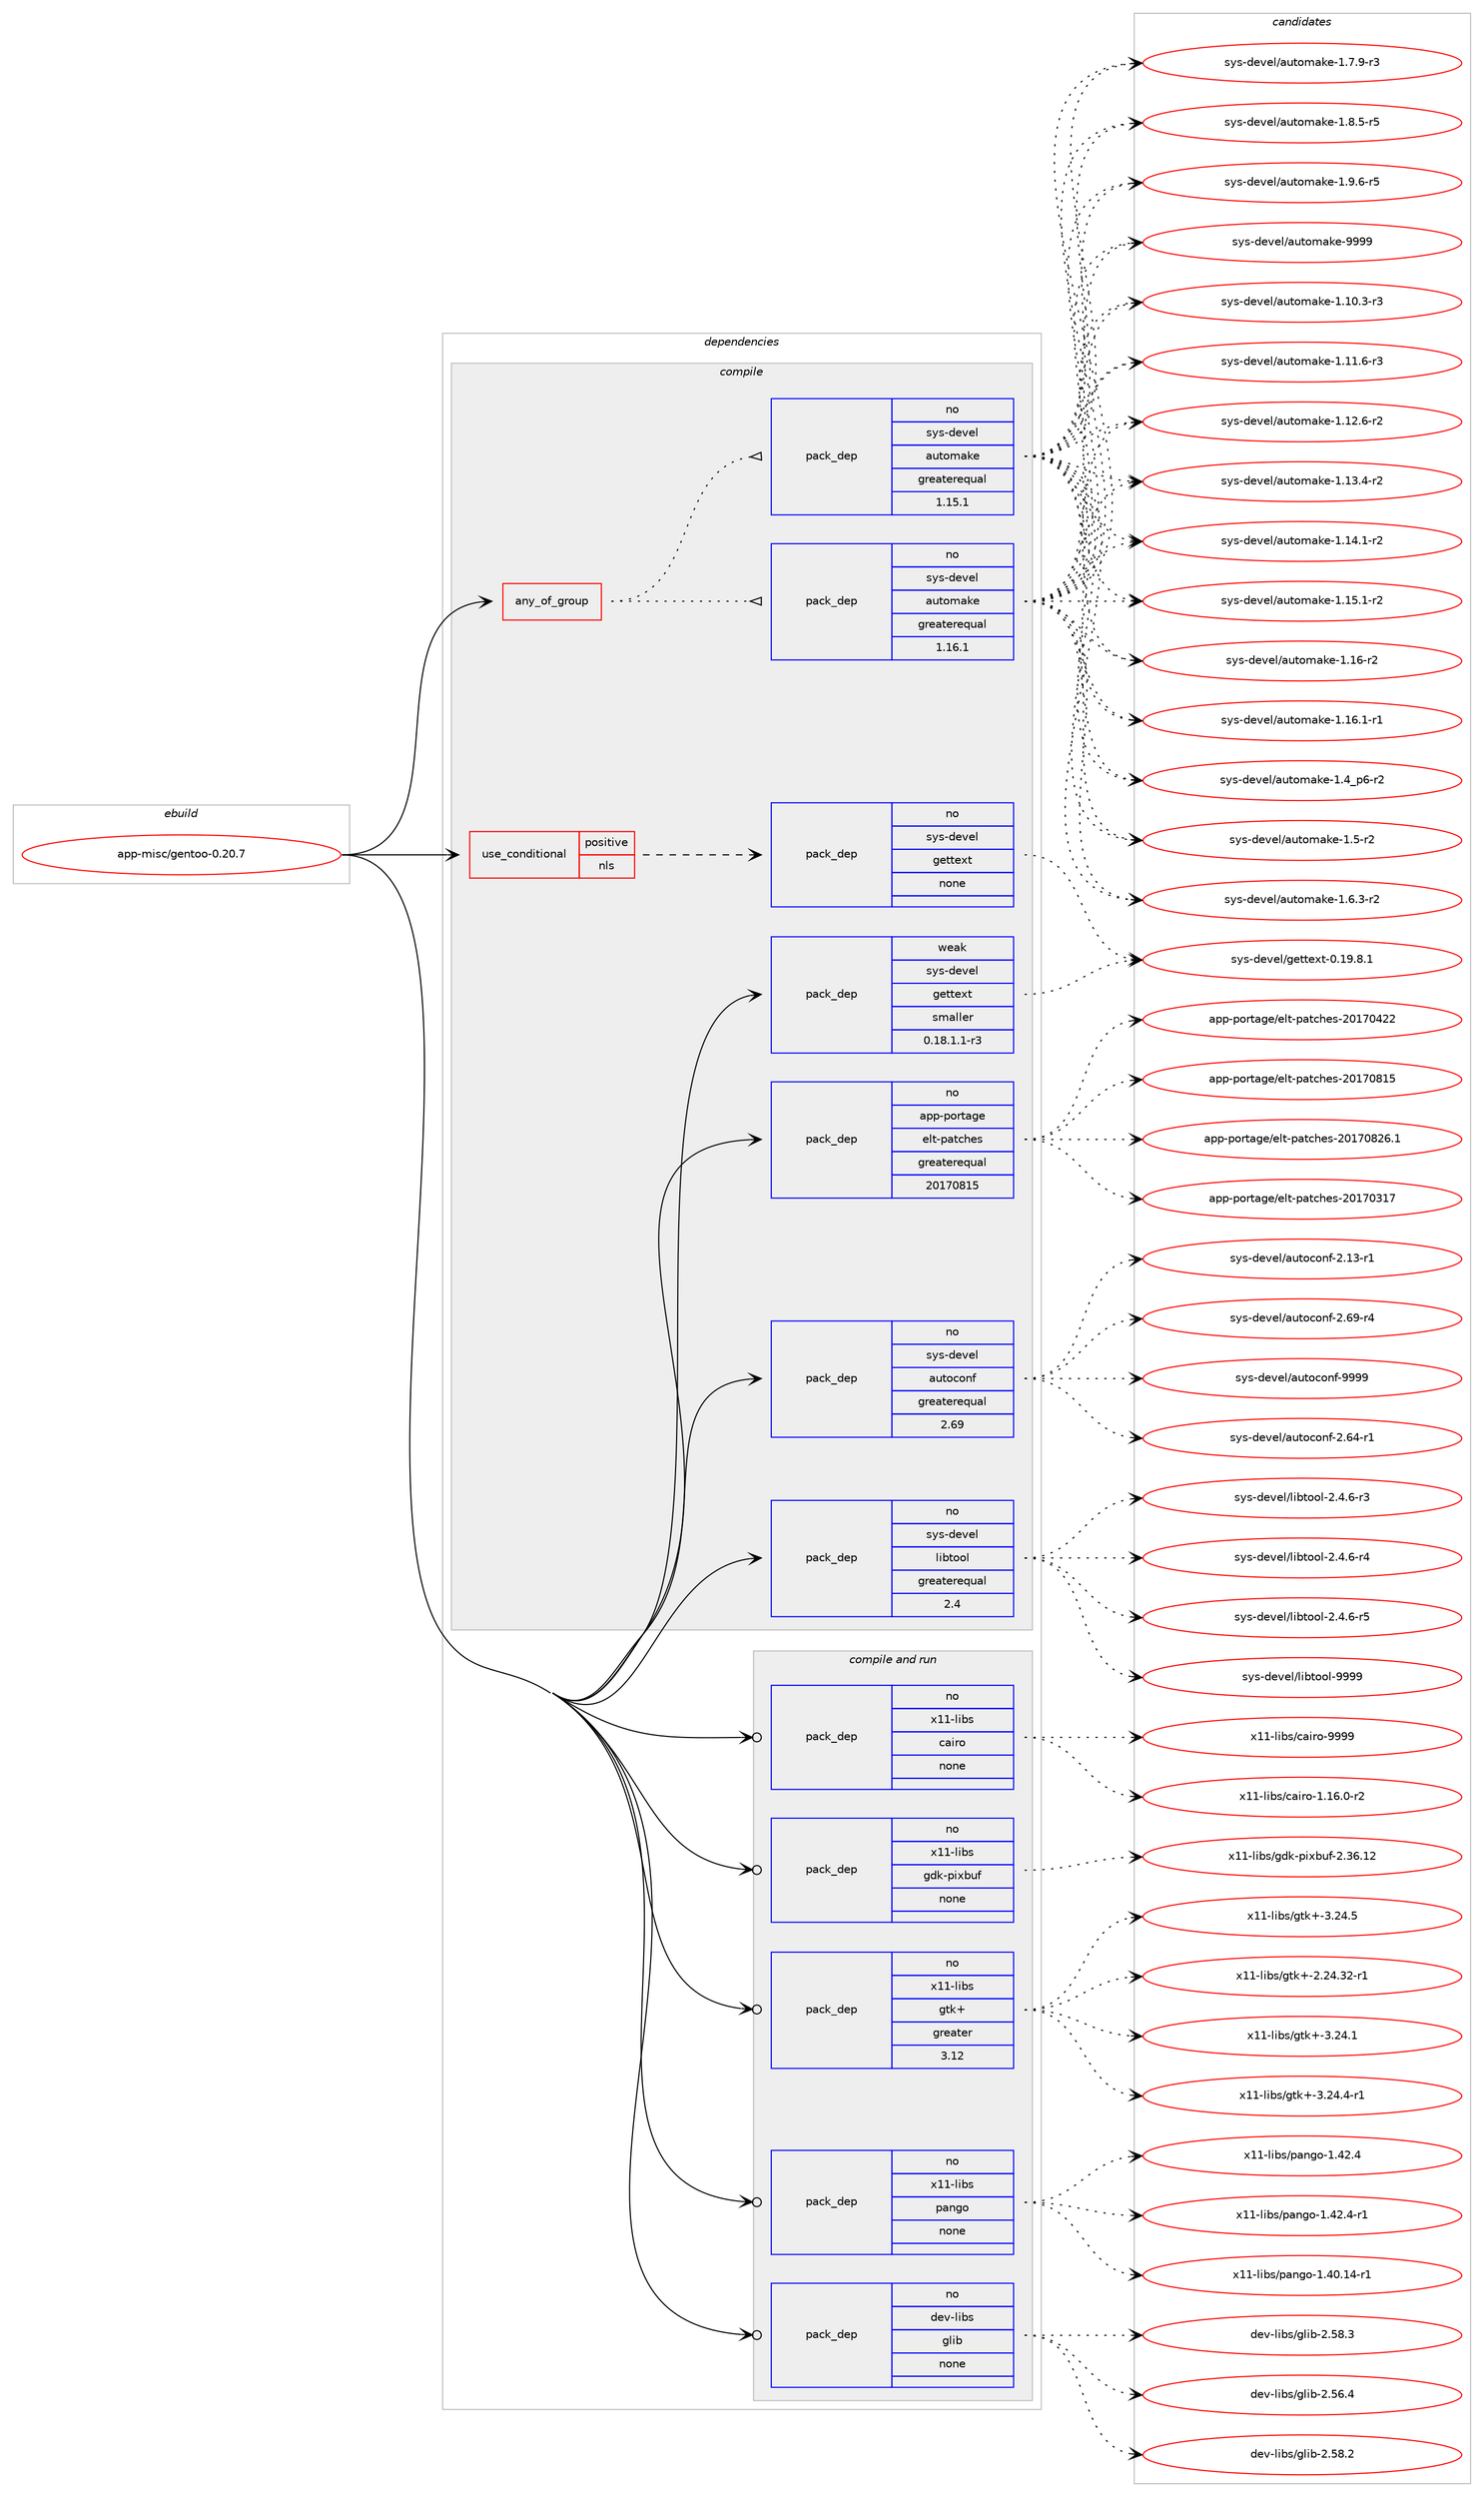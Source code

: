 digraph prolog {

# *************
# Graph options
# *************

newrank=true;
concentrate=true;
compound=true;
graph [rankdir=LR,fontname=Helvetica,fontsize=10,ranksep=1.5];#, ranksep=2.5, nodesep=0.2];
edge  [arrowhead=vee];
node  [fontname=Helvetica,fontsize=10];

# **********
# The ebuild
# **********

subgraph cluster_leftcol {
color=gray;
rank=same;
label=<<i>ebuild</i>>;
id [label="app-misc/gentoo-0.20.7", color=red, width=4, href="../app-misc/gentoo-0.20.7.svg"];
}

# ****************
# The dependencies
# ****************

subgraph cluster_midcol {
color=gray;
label=<<i>dependencies</i>>;
subgraph cluster_compile {
fillcolor="#eeeeee";
style=filled;
label=<<i>compile</i>>;
subgraph any19672 {
dependency1298865 [label=<<TABLE BORDER="0" CELLBORDER="1" CELLSPACING="0" CELLPADDING="4"><TR><TD CELLPADDING="10">any_of_group</TD></TR></TABLE>>, shape=none, color=red];subgraph pack925374 {
dependency1298866 [label=<<TABLE BORDER="0" CELLBORDER="1" CELLSPACING="0" CELLPADDING="4" WIDTH="220"><TR><TD ROWSPAN="6" CELLPADDING="30">pack_dep</TD></TR><TR><TD WIDTH="110">no</TD></TR><TR><TD>sys-devel</TD></TR><TR><TD>automake</TD></TR><TR><TD>greaterequal</TD></TR><TR><TD>1.16.1</TD></TR></TABLE>>, shape=none, color=blue];
}
dependency1298865:e -> dependency1298866:w [weight=20,style="dotted",arrowhead="oinv"];
subgraph pack925375 {
dependency1298867 [label=<<TABLE BORDER="0" CELLBORDER="1" CELLSPACING="0" CELLPADDING="4" WIDTH="220"><TR><TD ROWSPAN="6" CELLPADDING="30">pack_dep</TD></TR><TR><TD WIDTH="110">no</TD></TR><TR><TD>sys-devel</TD></TR><TR><TD>automake</TD></TR><TR><TD>greaterequal</TD></TR><TR><TD>1.15.1</TD></TR></TABLE>>, shape=none, color=blue];
}
dependency1298865:e -> dependency1298867:w [weight=20,style="dotted",arrowhead="oinv"];
}
id:e -> dependency1298865:w [weight=20,style="solid",arrowhead="vee"];
subgraph cond353277 {
dependency1298868 [label=<<TABLE BORDER="0" CELLBORDER="1" CELLSPACING="0" CELLPADDING="4"><TR><TD ROWSPAN="3" CELLPADDING="10">use_conditional</TD></TR><TR><TD>positive</TD></TR><TR><TD>nls</TD></TR></TABLE>>, shape=none, color=red];
subgraph pack925376 {
dependency1298869 [label=<<TABLE BORDER="0" CELLBORDER="1" CELLSPACING="0" CELLPADDING="4" WIDTH="220"><TR><TD ROWSPAN="6" CELLPADDING="30">pack_dep</TD></TR><TR><TD WIDTH="110">no</TD></TR><TR><TD>sys-devel</TD></TR><TR><TD>gettext</TD></TR><TR><TD>none</TD></TR><TR><TD></TD></TR></TABLE>>, shape=none, color=blue];
}
dependency1298868:e -> dependency1298869:w [weight=20,style="dashed",arrowhead="vee"];
}
id:e -> dependency1298868:w [weight=20,style="solid",arrowhead="vee"];
subgraph pack925377 {
dependency1298870 [label=<<TABLE BORDER="0" CELLBORDER="1" CELLSPACING="0" CELLPADDING="4" WIDTH="220"><TR><TD ROWSPAN="6" CELLPADDING="30">pack_dep</TD></TR><TR><TD WIDTH="110">no</TD></TR><TR><TD>app-portage</TD></TR><TR><TD>elt-patches</TD></TR><TR><TD>greaterequal</TD></TR><TR><TD>20170815</TD></TR></TABLE>>, shape=none, color=blue];
}
id:e -> dependency1298870:w [weight=20,style="solid",arrowhead="vee"];
subgraph pack925378 {
dependency1298871 [label=<<TABLE BORDER="0" CELLBORDER="1" CELLSPACING="0" CELLPADDING="4" WIDTH="220"><TR><TD ROWSPAN="6" CELLPADDING="30">pack_dep</TD></TR><TR><TD WIDTH="110">no</TD></TR><TR><TD>sys-devel</TD></TR><TR><TD>autoconf</TD></TR><TR><TD>greaterequal</TD></TR><TR><TD>2.69</TD></TR></TABLE>>, shape=none, color=blue];
}
id:e -> dependency1298871:w [weight=20,style="solid",arrowhead="vee"];
subgraph pack925379 {
dependency1298872 [label=<<TABLE BORDER="0" CELLBORDER="1" CELLSPACING="0" CELLPADDING="4" WIDTH="220"><TR><TD ROWSPAN="6" CELLPADDING="30">pack_dep</TD></TR><TR><TD WIDTH="110">no</TD></TR><TR><TD>sys-devel</TD></TR><TR><TD>libtool</TD></TR><TR><TD>greaterequal</TD></TR><TR><TD>2.4</TD></TR></TABLE>>, shape=none, color=blue];
}
id:e -> dependency1298872:w [weight=20,style="solid",arrowhead="vee"];
subgraph pack925380 {
dependency1298873 [label=<<TABLE BORDER="0" CELLBORDER="1" CELLSPACING="0" CELLPADDING="4" WIDTH="220"><TR><TD ROWSPAN="6" CELLPADDING="30">pack_dep</TD></TR><TR><TD WIDTH="110">weak</TD></TR><TR><TD>sys-devel</TD></TR><TR><TD>gettext</TD></TR><TR><TD>smaller</TD></TR><TR><TD>0.18.1.1-r3</TD></TR></TABLE>>, shape=none, color=blue];
}
id:e -> dependency1298873:w [weight=20,style="solid",arrowhead="vee"];
}
subgraph cluster_compileandrun {
fillcolor="#eeeeee";
style=filled;
label=<<i>compile and run</i>>;
subgraph pack925381 {
dependency1298874 [label=<<TABLE BORDER="0" CELLBORDER="1" CELLSPACING="0" CELLPADDING="4" WIDTH="220"><TR><TD ROWSPAN="6" CELLPADDING="30">pack_dep</TD></TR><TR><TD WIDTH="110">no</TD></TR><TR><TD>dev-libs</TD></TR><TR><TD>glib</TD></TR><TR><TD>none</TD></TR><TR><TD></TD></TR></TABLE>>, shape=none, color=blue];
}
id:e -> dependency1298874:w [weight=20,style="solid",arrowhead="odotvee"];
subgraph pack925382 {
dependency1298875 [label=<<TABLE BORDER="0" CELLBORDER="1" CELLSPACING="0" CELLPADDING="4" WIDTH="220"><TR><TD ROWSPAN="6" CELLPADDING="30">pack_dep</TD></TR><TR><TD WIDTH="110">no</TD></TR><TR><TD>x11-libs</TD></TR><TR><TD>cairo</TD></TR><TR><TD>none</TD></TR><TR><TD></TD></TR></TABLE>>, shape=none, color=blue];
}
id:e -> dependency1298875:w [weight=20,style="solid",arrowhead="odotvee"];
subgraph pack925383 {
dependency1298876 [label=<<TABLE BORDER="0" CELLBORDER="1" CELLSPACING="0" CELLPADDING="4" WIDTH="220"><TR><TD ROWSPAN="6" CELLPADDING="30">pack_dep</TD></TR><TR><TD WIDTH="110">no</TD></TR><TR><TD>x11-libs</TD></TR><TR><TD>gdk-pixbuf</TD></TR><TR><TD>none</TD></TR><TR><TD></TD></TR></TABLE>>, shape=none, color=blue];
}
id:e -> dependency1298876:w [weight=20,style="solid",arrowhead="odotvee"];
subgraph pack925384 {
dependency1298877 [label=<<TABLE BORDER="0" CELLBORDER="1" CELLSPACING="0" CELLPADDING="4" WIDTH="220"><TR><TD ROWSPAN="6" CELLPADDING="30">pack_dep</TD></TR><TR><TD WIDTH="110">no</TD></TR><TR><TD>x11-libs</TD></TR><TR><TD>gtk+</TD></TR><TR><TD>greater</TD></TR><TR><TD>3.12</TD></TR></TABLE>>, shape=none, color=blue];
}
id:e -> dependency1298877:w [weight=20,style="solid",arrowhead="odotvee"];
subgraph pack925385 {
dependency1298878 [label=<<TABLE BORDER="0" CELLBORDER="1" CELLSPACING="0" CELLPADDING="4" WIDTH="220"><TR><TD ROWSPAN="6" CELLPADDING="30">pack_dep</TD></TR><TR><TD WIDTH="110">no</TD></TR><TR><TD>x11-libs</TD></TR><TR><TD>pango</TD></TR><TR><TD>none</TD></TR><TR><TD></TD></TR></TABLE>>, shape=none, color=blue];
}
id:e -> dependency1298878:w [weight=20,style="solid",arrowhead="odotvee"];
}
subgraph cluster_run {
fillcolor="#eeeeee";
style=filled;
label=<<i>run</i>>;
}
}

# **************
# The candidates
# **************

subgraph cluster_choices {
rank=same;
color=gray;
label=<<i>candidates</i>>;

subgraph choice925374 {
color=black;
nodesep=1;
choice11512111545100101118101108479711711611110997107101454946494846514511451 [label="sys-devel/automake-1.10.3-r3", color=red, width=4,href="../sys-devel/automake-1.10.3-r3.svg"];
choice11512111545100101118101108479711711611110997107101454946494946544511451 [label="sys-devel/automake-1.11.6-r3", color=red, width=4,href="../sys-devel/automake-1.11.6-r3.svg"];
choice11512111545100101118101108479711711611110997107101454946495046544511450 [label="sys-devel/automake-1.12.6-r2", color=red, width=4,href="../sys-devel/automake-1.12.6-r2.svg"];
choice11512111545100101118101108479711711611110997107101454946495146524511450 [label="sys-devel/automake-1.13.4-r2", color=red, width=4,href="../sys-devel/automake-1.13.4-r2.svg"];
choice11512111545100101118101108479711711611110997107101454946495246494511450 [label="sys-devel/automake-1.14.1-r2", color=red, width=4,href="../sys-devel/automake-1.14.1-r2.svg"];
choice11512111545100101118101108479711711611110997107101454946495346494511450 [label="sys-devel/automake-1.15.1-r2", color=red, width=4,href="../sys-devel/automake-1.15.1-r2.svg"];
choice1151211154510010111810110847971171161111099710710145494649544511450 [label="sys-devel/automake-1.16-r2", color=red, width=4,href="../sys-devel/automake-1.16-r2.svg"];
choice11512111545100101118101108479711711611110997107101454946495446494511449 [label="sys-devel/automake-1.16.1-r1", color=red, width=4,href="../sys-devel/automake-1.16.1-r1.svg"];
choice115121115451001011181011084797117116111109971071014549465295112544511450 [label="sys-devel/automake-1.4_p6-r2", color=red, width=4,href="../sys-devel/automake-1.4_p6-r2.svg"];
choice11512111545100101118101108479711711611110997107101454946534511450 [label="sys-devel/automake-1.5-r2", color=red, width=4,href="../sys-devel/automake-1.5-r2.svg"];
choice115121115451001011181011084797117116111109971071014549465446514511450 [label="sys-devel/automake-1.6.3-r2", color=red, width=4,href="../sys-devel/automake-1.6.3-r2.svg"];
choice115121115451001011181011084797117116111109971071014549465546574511451 [label="sys-devel/automake-1.7.9-r3", color=red, width=4,href="../sys-devel/automake-1.7.9-r3.svg"];
choice115121115451001011181011084797117116111109971071014549465646534511453 [label="sys-devel/automake-1.8.5-r5", color=red, width=4,href="../sys-devel/automake-1.8.5-r5.svg"];
choice115121115451001011181011084797117116111109971071014549465746544511453 [label="sys-devel/automake-1.9.6-r5", color=red, width=4,href="../sys-devel/automake-1.9.6-r5.svg"];
choice115121115451001011181011084797117116111109971071014557575757 [label="sys-devel/automake-9999", color=red, width=4,href="../sys-devel/automake-9999.svg"];
dependency1298866:e -> choice11512111545100101118101108479711711611110997107101454946494846514511451:w [style=dotted,weight="100"];
dependency1298866:e -> choice11512111545100101118101108479711711611110997107101454946494946544511451:w [style=dotted,weight="100"];
dependency1298866:e -> choice11512111545100101118101108479711711611110997107101454946495046544511450:w [style=dotted,weight="100"];
dependency1298866:e -> choice11512111545100101118101108479711711611110997107101454946495146524511450:w [style=dotted,weight="100"];
dependency1298866:e -> choice11512111545100101118101108479711711611110997107101454946495246494511450:w [style=dotted,weight="100"];
dependency1298866:e -> choice11512111545100101118101108479711711611110997107101454946495346494511450:w [style=dotted,weight="100"];
dependency1298866:e -> choice1151211154510010111810110847971171161111099710710145494649544511450:w [style=dotted,weight="100"];
dependency1298866:e -> choice11512111545100101118101108479711711611110997107101454946495446494511449:w [style=dotted,weight="100"];
dependency1298866:e -> choice115121115451001011181011084797117116111109971071014549465295112544511450:w [style=dotted,weight="100"];
dependency1298866:e -> choice11512111545100101118101108479711711611110997107101454946534511450:w [style=dotted,weight="100"];
dependency1298866:e -> choice115121115451001011181011084797117116111109971071014549465446514511450:w [style=dotted,weight="100"];
dependency1298866:e -> choice115121115451001011181011084797117116111109971071014549465546574511451:w [style=dotted,weight="100"];
dependency1298866:e -> choice115121115451001011181011084797117116111109971071014549465646534511453:w [style=dotted,weight="100"];
dependency1298866:e -> choice115121115451001011181011084797117116111109971071014549465746544511453:w [style=dotted,weight="100"];
dependency1298866:e -> choice115121115451001011181011084797117116111109971071014557575757:w [style=dotted,weight="100"];
}
subgraph choice925375 {
color=black;
nodesep=1;
choice11512111545100101118101108479711711611110997107101454946494846514511451 [label="sys-devel/automake-1.10.3-r3", color=red, width=4,href="../sys-devel/automake-1.10.3-r3.svg"];
choice11512111545100101118101108479711711611110997107101454946494946544511451 [label="sys-devel/automake-1.11.6-r3", color=red, width=4,href="../sys-devel/automake-1.11.6-r3.svg"];
choice11512111545100101118101108479711711611110997107101454946495046544511450 [label="sys-devel/automake-1.12.6-r2", color=red, width=4,href="../sys-devel/automake-1.12.6-r2.svg"];
choice11512111545100101118101108479711711611110997107101454946495146524511450 [label="sys-devel/automake-1.13.4-r2", color=red, width=4,href="../sys-devel/automake-1.13.4-r2.svg"];
choice11512111545100101118101108479711711611110997107101454946495246494511450 [label="sys-devel/automake-1.14.1-r2", color=red, width=4,href="../sys-devel/automake-1.14.1-r2.svg"];
choice11512111545100101118101108479711711611110997107101454946495346494511450 [label="sys-devel/automake-1.15.1-r2", color=red, width=4,href="../sys-devel/automake-1.15.1-r2.svg"];
choice1151211154510010111810110847971171161111099710710145494649544511450 [label="sys-devel/automake-1.16-r2", color=red, width=4,href="../sys-devel/automake-1.16-r2.svg"];
choice11512111545100101118101108479711711611110997107101454946495446494511449 [label="sys-devel/automake-1.16.1-r1", color=red, width=4,href="../sys-devel/automake-1.16.1-r1.svg"];
choice115121115451001011181011084797117116111109971071014549465295112544511450 [label="sys-devel/automake-1.4_p6-r2", color=red, width=4,href="../sys-devel/automake-1.4_p6-r2.svg"];
choice11512111545100101118101108479711711611110997107101454946534511450 [label="sys-devel/automake-1.5-r2", color=red, width=4,href="../sys-devel/automake-1.5-r2.svg"];
choice115121115451001011181011084797117116111109971071014549465446514511450 [label="sys-devel/automake-1.6.3-r2", color=red, width=4,href="../sys-devel/automake-1.6.3-r2.svg"];
choice115121115451001011181011084797117116111109971071014549465546574511451 [label="sys-devel/automake-1.7.9-r3", color=red, width=4,href="../sys-devel/automake-1.7.9-r3.svg"];
choice115121115451001011181011084797117116111109971071014549465646534511453 [label="sys-devel/automake-1.8.5-r5", color=red, width=4,href="../sys-devel/automake-1.8.5-r5.svg"];
choice115121115451001011181011084797117116111109971071014549465746544511453 [label="sys-devel/automake-1.9.6-r5", color=red, width=4,href="../sys-devel/automake-1.9.6-r5.svg"];
choice115121115451001011181011084797117116111109971071014557575757 [label="sys-devel/automake-9999", color=red, width=4,href="../sys-devel/automake-9999.svg"];
dependency1298867:e -> choice11512111545100101118101108479711711611110997107101454946494846514511451:w [style=dotted,weight="100"];
dependency1298867:e -> choice11512111545100101118101108479711711611110997107101454946494946544511451:w [style=dotted,weight="100"];
dependency1298867:e -> choice11512111545100101118101108479711711611110997107101454946495046544511450:w [style=dotted,weight="100"];
dependency1298867:e -> choice11512111545100101118101108479711711611110997107101454946495146524511450:w [style=dotted,weight="100"];
dependency1298867:e -> choice11512111545100101118101108479711711611110997107101454946495246494511450:w [style=dotted,weight="100"];
dependency1298867:e -> choice11512111545100101118101108479711711611110997107101454946495346494511450:w [style=dotted,weight="100"];
dependency1298867:e -> choice1151211154510010111810110847971171161111099710710145494649544511450:w [style=dotted,weight="100"];
dependency1298867:e -> choice11512111545100101118101108479711711611110997107101454946495446494511449:w [style=dotted,weight="100"];
dependency1298867:e -> choice115121115451001011181011084797117116111109971071014549465295112544511450:w [style=dotted,weight="100"];
dependency1298867:e -> choice11512111545100101118101108479711711611110997107101454946534511450:w [style=dotted,weight="100"];
dependency1298867:e -> choice115121115451001011181011084797117116111109971071014549465446514511450:w [style=dotted,weight="100"];
dependency1298867:e -> choice115121115451001011181011084797117116111109971071014549465546574511451:w [style=dotted,weight="100"];
dependency1298867:e -> choice115121115451001011181011084797117116111109971071014549465646534511453:w [style=dotted,weight="100"];
dependency1298867:e -> choice115121115451001011181011084797117116111109971071014549465746544511453:w [style=dotted,weight="100"];
dependency1298867:e -> choice115121115451001011181011084797117116111109971071014557575757:w [style=dotted,weight="100"];
}
subgraph choice925376 {
color=black;
nodesep=1;
choice1151211154510010111810110847103101116116101120116454846495746564649 [label="sys-devel/gettext-0.19.8.1", color=red, width=4,href="../sys-devel/gettext-0.19.8.1.svg"];
dependency1298869:e -> choice1151211154510010111810110847103101116116101120116454846495746564649:w [style=dotted,weight="100"];
}
subgraph choice925377 {
color=black;
nodesep=1;
choice97112112451121111141169710310147101108116451129711699104101115455048495548514955 [label="app-portage/elt-patches-20170317", color=red, width=4,href="../app-portage/elt-patches-20170317.svg"];
choice97112112451121111141169710310147101108116451129711699104101115455048495548525050 [label="app-portage/elt-patches-20170422", color=red, width=4,href="../app-portage/elt-patches-20170422.svg"];
choice97112112451121111141169710310147101108116451129711699104101115455048495548564953 [label="app-portage/elt-patches-20170815", color=red, width=4,href="../app-portage/elt-patches-20170815.svg"];
choice971121124511211111411697103101471011081164511297116991041011154550484955485650544649 [label="app-portage/elt-patches-20170826.1", color=red, width=4,href="../app-portage/elt-patches-20170826.1.svg"];
dependency1298870:e -> choice97112112451121111141169710310147101108116451129711699104101115455048495548514955:w [style=dotted,weight="100"];
dependency1298870:e -> choice97112112451121111141169710310147101108116451129711699104101115455048495548525050:w [style=dotted,weight="100"];
dependency1298870:e -> choice97112112451121111141169710310147101108116451129711699104101115455048495548564953:w [style=dotted,weight="100"];
dependency1298870:e -> choice971121124511211111411697103101471011081164511297116991041011154550484955485650544649:w [style=dotted,weight="100"];
}
subgraph choice925378 {
color=black;
nodesep=1;
choice1151211154510010111810110847971171161119911111010245504649514511449 [label="sys-devel/autoconf-2.13-r1", color=red, width=4,href="../sys-devel/autoconf-2.13-r1.svg"];
choice1151211154510010111810110847971171161119911111010245504654524511449 [label="sys-devel/autoconf-2.64-r1", color=red, width=4,href="../sys-devel/autoconf-2.64-r1.svg"];
choice1151211154510010111810110847971171161119911111010245504654574511452 [label="sys-devel/autoconf-2.69-r4", color=red, width=4,href="../sys-devel/autoconf-2.69-r4.svg"];
choice115121115451001011181011084797117116111991111101024557575757 [label="sys-devel/autoconf-9999", color=red, width=4,href="../sys-devel/autoconf-9999.svg"];
dependency1298871:e -> choice1151211154510010111810110847971171161119911111010245504649514511449:w [style=dotted,weight="100"];
dependency1298871:e -> choice1151211154510010111810110847971171161119911111010245504654524511449:w [style=dotted,weight="100"];
dependency1298871:e -> choice1151211154510010111810110847971171161119911111010245504654574511452:w [style=dotted,weight="100"];
dependency1298871:e -> choice115121115451001011181011084797117116111991111101024557575757:w [style=dotted,weight="100"];
}
subgraph choice925379 {
color=black;
nodesep=1;
choice1151211154510010111810110847108105981161111111084550465246544511451 [label="sys-devel/libtool-2.4.6-r3", color=red, width=4,href="../sys-devel/libtool-2.4.6-r3.svg"];
choice1151211154510010111810110847108105981161111111084550465246544511452 [label="sys-devel/libtool-2.4.6-r4", color=red, width=4,href="../sys-devel/libtool-2.4.6-r4.svg"];
choice1151211154510010111810110847108105981161111111084550465246544511453 [label="sys-devel/libtool-2.4.6-r5", color=red, width=4,href="../sys-devel/libtool-2.4.6-r5.svg"];
choice1151211154510010111810110847108105981161111111084557575757 [label="sys-devel/libtool-9999", color=red, width=4,href="../sys-devel/libtool-9999.svg"];
dependency1298872:e -> choice1151211154510010111810110847108105981161111111084550465246544511451:w [style=dotted,weight="100"];
dependency1298872:e -> choice1151211154510010111810110847108105981161111111084550465246544511452:w [style=dotted,weight="100"];
dependency1298872:e -> choice1151211154510010111810110847108105981161111111084550465246544511453:w [style=dotted,weight="100"];
dependency1298872:e -> choice1151211154510010111810110847108105981161111111084557575757:w [style=dotted,weight="100"];
}
subgraph choice925380 {
color=black;
nodesep=1;
choice1151211154510010111810110847103101116116101120116454846495746564649 [label="sys-devel/gettext-0.19.8.1", color=red, width=4,href="../sys-devel/gettext-0.19.8.1.svg"];
dependency1298873:e -> choice1151211154510010111810110847103101116116101120116454846495746564649:w [style=dotted,weight="100"];
}
subgraph choice925381 {
color=black;
nodesep=1;
choice1001011184510810598115471031081059845504653544652 [label="dev-libs/glib-2.56.4", color=red, width=4,href="../dev-libs/glib-2.56.4.svg"];
choice1001011184510810598115471031081059845504653564650 [label="dev-libs/glib-2.58.2", color=red, width=4,href="../dev-libs/glib-2.58.2.svg"];
choice1001011184510810598115471031081059845504653564651 [label="dev-libs/glib-2.58.3", color=red, width=4,href="../dev-libs/glib-2.58.3.svg"];
dependency1298874:e -> choice1001011184510810598115471031081059845504653544652:w [style=dotted,weight="100"];
dependency1298874:e -> choice1001011184510810598115471031081059845504653564650:w [style=dotted,weight="100"];
dependency1298874:e -> choice1001011184510810598115471031081059845504653564651:w [style=dotted,weight="100"];
}
subgraph choice925382 {
color=black;
nodesep=1;
choice12049494510810598115479997105114111454946495446484511450 [label="x11-libs/cairo-1.16.0-r2", color=red, width=4,href="../x11-libs/cairo-1.16.0-r2.svg"];
choice120494945108105981154799971051141114557575757 [label="x11-libs/cairo-9999", color=red, width=4,href="../x11-libs/cairo-9999.svg"];
dependency1298875:e -> choice12049494510810598115479997105114111454946495446484511450:w [style=dotted,weight="100"];
dependency1298875:e -> choice120494945108105981154799971051141114557575757:w [style=dotted,weight="100"];
}
subgraph choice925383 {
color=black;
nodesep=1;
choice120494945108105981154710310010745112105120981171024550465154464950 [label="x11-libs/gdk-pixbuf-2.36.12", color=red, width=4,href="../x11-libs/gdk-pixbuf-2.36.12.svg"];
dependency1298876:e -> choice120494945108105981154710310010745112105120981171024550465154464950:w [style=dotted,weight="100"];
}
subgraph choice925384 {
color=black;
nodesep=1;
choice12049494510810598115471031161074345504650524651504511449 [label="x11-libs/gtk+-2.24.32-r1", color=red, width=4,href="../x11-libs/gtk+-2.24.32-r1.svg"];
choice12049494510810598115471031161074345514650524649 [label="x11-libs/gtk+-3.24.1", color=red, width=4,href="../x11-libs/gtk+-3.24.1.svg"];
choice120494945108105981154710311610743455146505246524511449 [label="x11-libs/gtk+-3.24.4-r1", color=red, width=4,href="../x11-libs/gtk+-3.24.4-r1.svg"];
choice12049494510810598115471031161074345514650524653 [label="x11-libs/gtk+-3.24.5", color=red, width=4,href="../x11-libs/gtk+-3.24.5.svg"];
dependency1298877:e -> choice12049494510810598115471031161074345504650524651504511449:w [style=dotted,weight="100"];
dependency1298877:e -> choice12049494510810598115471031161074345514650524649:w [style=dotted,weight="100"];
dependency1298877:e -> choice120494945108105981154710311610743455146505246524511449:w [style=dotted,weight="100"];
dependency1298877:e -> choice12049494510810598115471031161074345514650524653:w [style=dotted,weight="100"];
}
subgraph choice925385 {
color=black;
nodesep=1;
choice12049494510810598115471129711010311145494652484649524511449 [label="x11-libs/pango-1.40.14-r1", color=red, width=4,href="../x11-libs/pango-1.40.14-r1.svg"];
choice12049494510810598115471129711010311145494652504652 [label="x11-libs/pango-1.42.4", color=red, width=4,href="../x11-libs/pango-1.42.4.svg"];
choice120494945108105981154711297110103111454946525046524511449 [label="x11-libs/pango-1.42.4-r1", color=red, width=4,href="../x11-libs/pango-1.42.4-r1.svg"];
dependency1298878:e -> choice12049494510810598115471129711010311145494652484649524511449:w [style=dotted,weight="100"];
dependency1298878:e -> choice12049494510810598115471129711010311145494652504652:w [style=dotted,weight="100"];
dependency1298878:e -> choice120494945108105981154711297110103111454946525046524511449:w [style=dotted,weight="100"];
}
}

}
